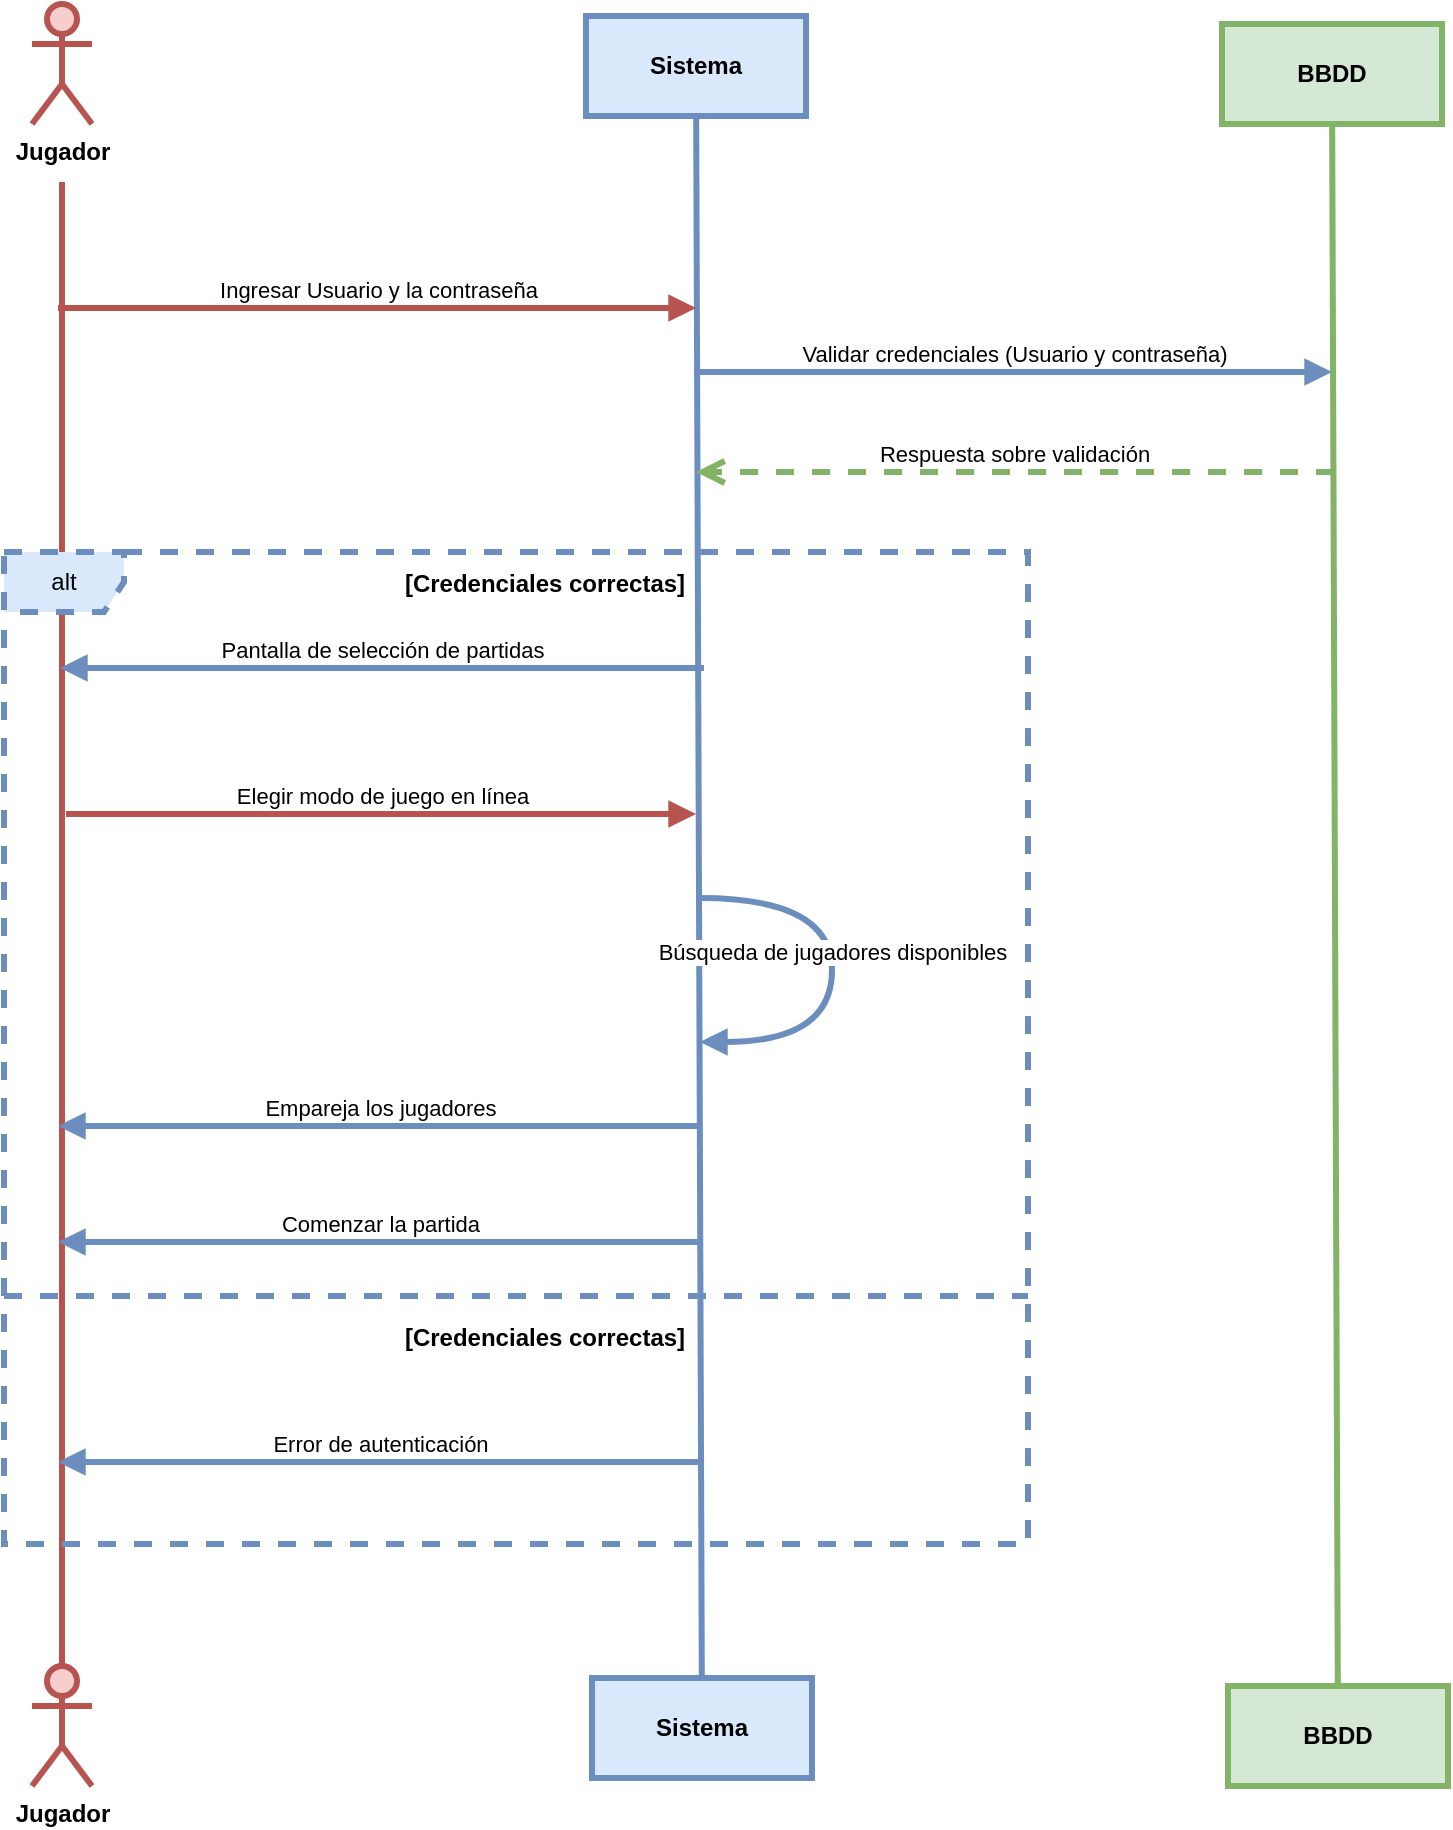 <mxfile version="26.0.6">
  <diagram name="Página-1" id="unwEHZYAFIuVfeTcObLq">
    <mxGraphModel dx="2087" dy="1678" grid="0" gridSize="10" guides="1" tooltips="1" connect="1" arrows="1" fold="1" page="0" pageScale="1" pageWidth="827" pageHeight="1169" math="0" shadow="0">
      <root>
        <mxCell id="0" />
        <mxCell id="1" parent="0" />
        <mxCell id="1sTn_rpqckPuHHWjUy16-346" value="" style="edgeStyle=none;curved=1;rounded=0;orthogonalLoop=1;jettySize=auto;html=1;fontSize=12;startSize=8;endSize=8;fillColor=#f8cecc;strokeColor=#b85450;strokeWidth=3;endArrow=none;endFill=0;" parent="1" target="1sTn_rpqckPuHHWjUy16-345" edge="1">
          <mxGeometry relative="1" as="geometry">
            <mxPoint x="-117" y="-393" as="sourcePoint" />
          </mxGeometry>
        </mxCell>
        <mxCell id="1sTn_rpqckPuHHWjUy16-344" value="&lt;b&gt;Jugador&lt;/b&gt;" style="shape=umlActor;verticalLabelPosition=bottom;verticalAlign=top;html=1;fillColor=#f8cecc;strokeColor=#b85450;strokeWidth=3;" parent="1" vertex="1">
          <mxGeometry x="-132" y="-482" width="30" height="60" as="geometry" />
        </mxCell>
        <mxCell id="1sTn_rpqckPuHHWjUy16-345" value="&lt;b&gt;Jugador&lt;/b&gt;" style="shape=umlActor;verticalLabelPosition=bottom;verticalAlign=top;html=1;fillColor=#f8cecc;strokeColor=#b85450;strokeWidth=3;" parent="1" vertex="1">
          <mxGeometry x="-132" y="349" width="30" height="60" as="geometry" />
        </mxCell>
        <mxCell id="1sTn_rpqckPuHHWjUy16-355" value="" style="edgeStyle=none;curved=1;rounded=0;orthogonalLoop=1;jettySize=auto;html=1;fontSize=12;startSize=8;endSize=8;endArrow=none;startFill=0;fillColor=#dae8fc;strokeColor=#6c8ebf;strokeWidth=3;" parent="1" source="1sTn_rpqckPuHHWjUy16-348" target="1sTn_rpqckPuHHWjUy16-354" edge="1">
          <mxGeometry relative="1" as="geometry" />
        </mxCell>
        <mxCell id="1sTn_rpqckPuHHWjUy16-348" value="&lt;b&gt;Sistema&lt;/b&gt;" style="html=1;whiteSpace=wrap;fillColor=#dae8fc;strokeColor=#6c8ebf;strokeWidth=3;" parent="1" vertex="1">
          <mxGeometry x="145" y="-476" width="110" height="50" as="geometry" />
        </mxCell>
        <mxCell id="1sTn_rpqckPuHHWjUy16-357" value="" style="edgeStyle=none;curved=1;rounded=0;orthogonalLoop=1;jettySize=auto;html=1;fontSize=12;startSize=8;endSize=8;endArrow=none;startFill=0;fillColor=#d5e8d4;strokeColor=#82b366;strokeWidth=3;" parent="1" source="1sTn_rpqckPuHHWjUy16-349" target="1sTn_rpqckPuHHWjUy16-356" edge="1">
          <mxGeometry relative="1" as="geometry" />
        </mxCell>
        <mxCell id="1sTn_rpqckPuHHWjUy16-349" value="&lt;b&gt;BBDD&lt;/b&gt;" style="html=1;whiteSpace=wrap;fillColor=#d5e8d4;strokeColor=#82b366;strokeWidth=3;" parent="1" vertex="1">
          <mxGeometry x="463" y="-472" width="110" height="50" as="geometry" />
        </mxCell>
        <mxCell id="1sTn_rpqckPuHHWjUy16-354" value="&lt;b&gt;Sistema&lt;/b&gt;" style="html=1;whiteSpace=wrap;fillColor=#dae8fc;strokeColor=#6c8ebf;strokeWidth=3;" parent="1" vertex="1">
          <mxGeometry x="148" y="355" width="110" height="50" as="geometry" />
        </mxCell>
        <mxCell id="1sTn_rpqckPuHHWjUy16-356" value="&lt;b&gt;BBDD&lt;/b&gt;" style="html=1;whiteSpace=wrap;fillColor=#d5e8d4;strokeColor=#82b366;strokeWidth=3;" parent="1" vertex="1">
          <mxGeometry x="466" y="359" width="110" height="50" as="geometry" />
        </mxCell>
        <mxCell id="C3Lxm-kHkf1sFhJQrUD9-1" value="Ingresar Usuario y la contraseña" style="html=1;verticalAlign=bottom;endArrow=block;curved=0;rounded=0;fillColor=#f8cecc;strokeColor=#b85450;strokeWidth=3;" edge="1" parent="1">
          <mxGeometry width="80" relative="1" as="geometry">
            <mxPoint x="-119" y="-330" as="sourcePoint" />
            <mxPoint x="200" y="-330" as="targetPoint" />
          </mxGeometry>
        </mxCell>
        <mxCell id="C3Lxm-kHkf1sFhJQrUD9-2" value="Validar credenciales (Usuario y contraseña)" style="html=1;verticalAlign=bottom;endArrow=block;curved=0;rounded=0;fillColor=#dae8fc;strokeColor=#6c8ebf;strokeWidth=3;" edge="1" parent="1">
          <mxGeometry width="80" relative="1" as="geometry">
            <mxPoint x="199" y="-298" as="sourcePoint" />
            <mxPoint x="518" y="-298" as="targetPoint" />
          </mxGeometry>
        </mxCell>
        <mxCell id="C3Lxm-kHkf1sFhJQrUD9-3" value="Respuesta sobre validación" style="html=1;verticalAlign=bottom;endArrow=open;dashed=1;endSize=8;curved=0;rounded=0;fillColor=#d5e8d4;strokeColor=#82b366;strokeWidth=3;" edge="1" parent="1">
          <mxGeometry x="0.003" relative="1" as="geometry">
            <mxPoint x="519" y="-248" as="sourcePoint" />
            <mxPoint x="200" y="-248" as="targetPoint" />
            <mxPoint as="offset" />
          </mxGeometry>
        </mxCell>
        <mxCell id="C3Lxm-kHkf1sFhJQrUD9-5" value="Pantalla de selección de partidas" style="html=1;verticalAlign=bottom;endArrow=none;curved=0;rounded=0;endFill=0;startArrow=block;startFill=1;fillColor=#dae8fc;strokeColor=#6c8ebf;strokeWidth=3;" edge="1" parent="1">
          <mxGeometry x="0.001" width="80" relative="1" as="geometry">
            <mxPoint x="-118" y="-150" as="sourcePoint" />
            <mxPoint x="204" y="-150" as="targetPoint" />
            <mxPoint as="offset" />
          </mxGeometry>
        </mxCell>
        <mxCell id="C3Lxm-kHkf1sFhJQrUD9-7" value="Elegir modo de juego en línea" style="html=1;verticalAlign=bottom;endArrow=block;curved=0;rounded=0;fillColor=#f8cecc;strokeColor=#b85450;strokeWidth=3;" edge="1" parent="1">
          <mxGeometry width="80" relative="1" as="geometry">
            <mxPoint x="-115" y="-77" as="sourcePoint" />
            <mxPoint x="200" y="-77" as="targetPoint" />
          </mxGeometry>
        </mxCell>
        <mxCell id="C3Lxm-kHkf1sFhJQrUD9-8" value="Búsqueda de jugadores disponibles" style="html=1;verticalAlign=bottom;endArrow=block;curved=1;rounded=0;edgeStyle=orthogonalEdgeStyle;fillColor=#dae8fc;strokeColor=#6c8ebf;strokeWidth=3;" edge="1" parent="1">
          <mxGeometry width="80" relative="1" as="geometry">
            <mxPoint x="202" y="-35" as="sourcePoint" />
            <mxPoint x="202" y="37" as="targetPoint" />
            <Array as="points">
              <mxPoint x="268" y="-35" />
              <mxPoint x="268" y="37" />
            </Array>
          </mxGeometry>
        </mxCell>
        <mxCell id="C3Lxm-kHkf1sFhJQrUD9-9" value="Empareja los jugadores" style="html=1;verticalAlign=bottom;endArrow=none;curved=0;rounded=0;endFill=0;startArrow=block;startFill=1;fillColor=#dae8fc;strokeColor=#6c8ebf;strokeWidth=3;" edge="1" parent="1">
          <mxGeometry x="0.001" width="80" relative="1" as="geometry">
            <mxPoint x="-119" y="79" as="sourcePoint" />
            <mxPoint x="203" y="79" as="targetPoint" />
            <mxPoint as="offset" />
          </mxGeometry>
        </mxCell>
        <mxCell id="C3Lxm-kHkf1sFhJQrUD9-10" value="alt" style="shape=umlFrame;whiteSpace=wrap;html=1;pointerEvents=0;dashed=1;fillColor=#dae8fc;strokeColor=#6c8ebf;strokeWidth=3;" vertex="1" parent="1">
          <mxGeometry x="-146" y="-208" width="512" height="496" as="geometry" />
        </mxCell>
        <mxCell id="C3Lxm-kHkf1sFhJQrUD9-11" value="&lt;b&gt;[Credenciales correctas]&lt;/b&gt;" style="text;html=1;align=center;verticalAlign=middle;resizable=0;points=[];autosize=1;strokeColor=none;fillColor=none;strokeWidth=3;" vertex="1" parent="1">
          <mxGeometry x="45" y="-205" width="158" height="26" as="geometry" />
        </mxCell>
        <mxCell id="C3Lxm-kHkf1sFhJQrUD9-12" value="&lt;b&gt;[Credenciales correctas]&lt;/b&gt;" style="text;html=1;align=center;verticalAlign=middle;resizable=0;points=[];autosize=1;strokeColor=none;fillColor=none;strokeWidth=3;" vertex="1" parent="1">
          <mxGeometry x="45" y="172" width="158" height="26" as="geometry" />
        </mxCell>
        <mxCell id="C3Lxm-kHkf1sFhJQrUD9-21" value="Comenzar la partida" style="html=1;verticalAlign=bottom;endArrow=none;curved=0;rounded=0;endFill=0;startArrow=block;startFill=1;fillColor=#dae8fc;strokeColor=#6c8ebf;strokeWidth=3;" edge="1" parent="1">
          <mxGeometry x="0.001" width="80" relative="1" as="geometry">
            <mxPoint x="-119" y="137" as="sourcePoint" />
            <mxPoint x="203" y="137" as="targetPoint" />
            <mxPoint as="offset" />
          </mxGeometry>
        </mxCell>
        <mxCell id="C3Lxm-kHkf1sFhJQrUD9-22" value="Error de autenticación" style="html=1;verticalAlign=bottom;endArrow=none;curved=0;rounded=0;endFill=0;startArrow=block;startFill=1;fillColor=#dae8fc;strokeColor=#6c8ebf;strokeWidth=3;" edge="1" parent="1">
          <mxGeometry x="0.001" width="80" relative="1" as="geometry">
            <mxPoint x="-119" y="247" as="sourcePoint" />
            <mxPoint x="203" y="247" as="targetPoint" />
            <mxPoint as="offset" />
          </mxGeometry>
        </mxCell>
        <mxCell id="C3Lxm-kHkf1sFhJQrUD9-29" value="" style="line;strokeWidth=3;fillColor=#dae8fc;align=left;verticalAlign=middle;spacingTop=-1;spacingLeft=3;spacingRight=3;rotatable=0;labelPosition=right;points=[];portConstraint=eastwest;strokeColor=#6c8ebf;dashed=1;" vertex="1" parent="1">
          <mxGeometry x="-146" y="160" width="512" height="8" as="geometry" />
        </mxCell>
      </root>
    </mxGraphModel>
  </diagram>
</mxfile>
